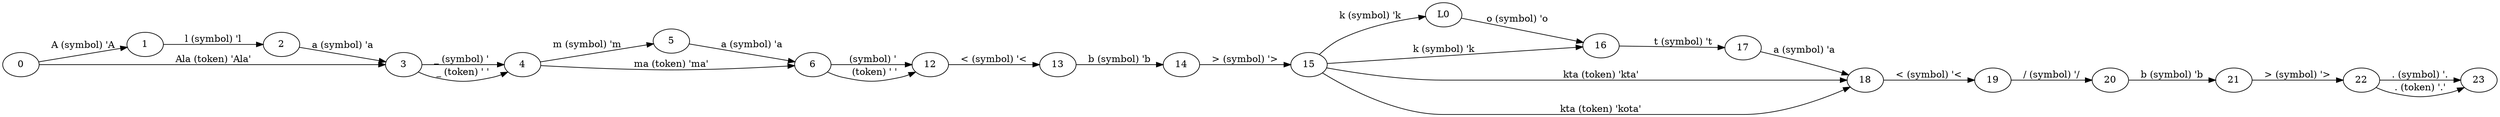 digraph G {
rankdir=LR
0 -> 1 [label="A (symbol) 'A"]
1 -> 2 [label="l (symbol) 'l"]
2 -> 3 [label="a (symbol) 'a"]
0 -> 3 [label="Ala (token) 'Ala'"]
3 -> 4 [label="_ (symbol) ' "]
3 -> 4 [label="_ (token) ' '"]
4 -> 5 [label="m (symbol) 'm"]
5 -> 6 [label="a (symbol) 'a"]
4 -> 6 [label="ma (token) 'ma'"]
6 -> 12 [label="&nbsp; (symbol) ' "]
6 -> 12 [label="&nbsp; (token) ' '"]
12 -> 13 [label="< (symbol) '<"]
13 -> 14 [label="b (symbol) 'b"]
14 -> 15 [label="> (symbol) '>"]
15 -> L0 [label="k (symbol) 'k"]
15 -> 16 [label="k (symbol) 'k"]
L0 -> 16 [label="o (symbol) 'o"]
16 -> 17 [label="t (symbol) 't"]
17 -> 18 [label="a (symbol) 'a"]
15 -> 18 [label="kta (token) 'kta'"]
15 -> 18 [label="kta (token) 'kota'"]
18 -> 19 [label="< (symbol) '<"]
19 -> 20 [label="/ (symbol) '/"]
20 -> 21 [label="b (symbol) 'b"]
21 -> 22 [label="> (symbol) '>"]
22 -> 23 [label=". (symbol) '."]
22 -> 23 [label=". (token) '.'"]
}
